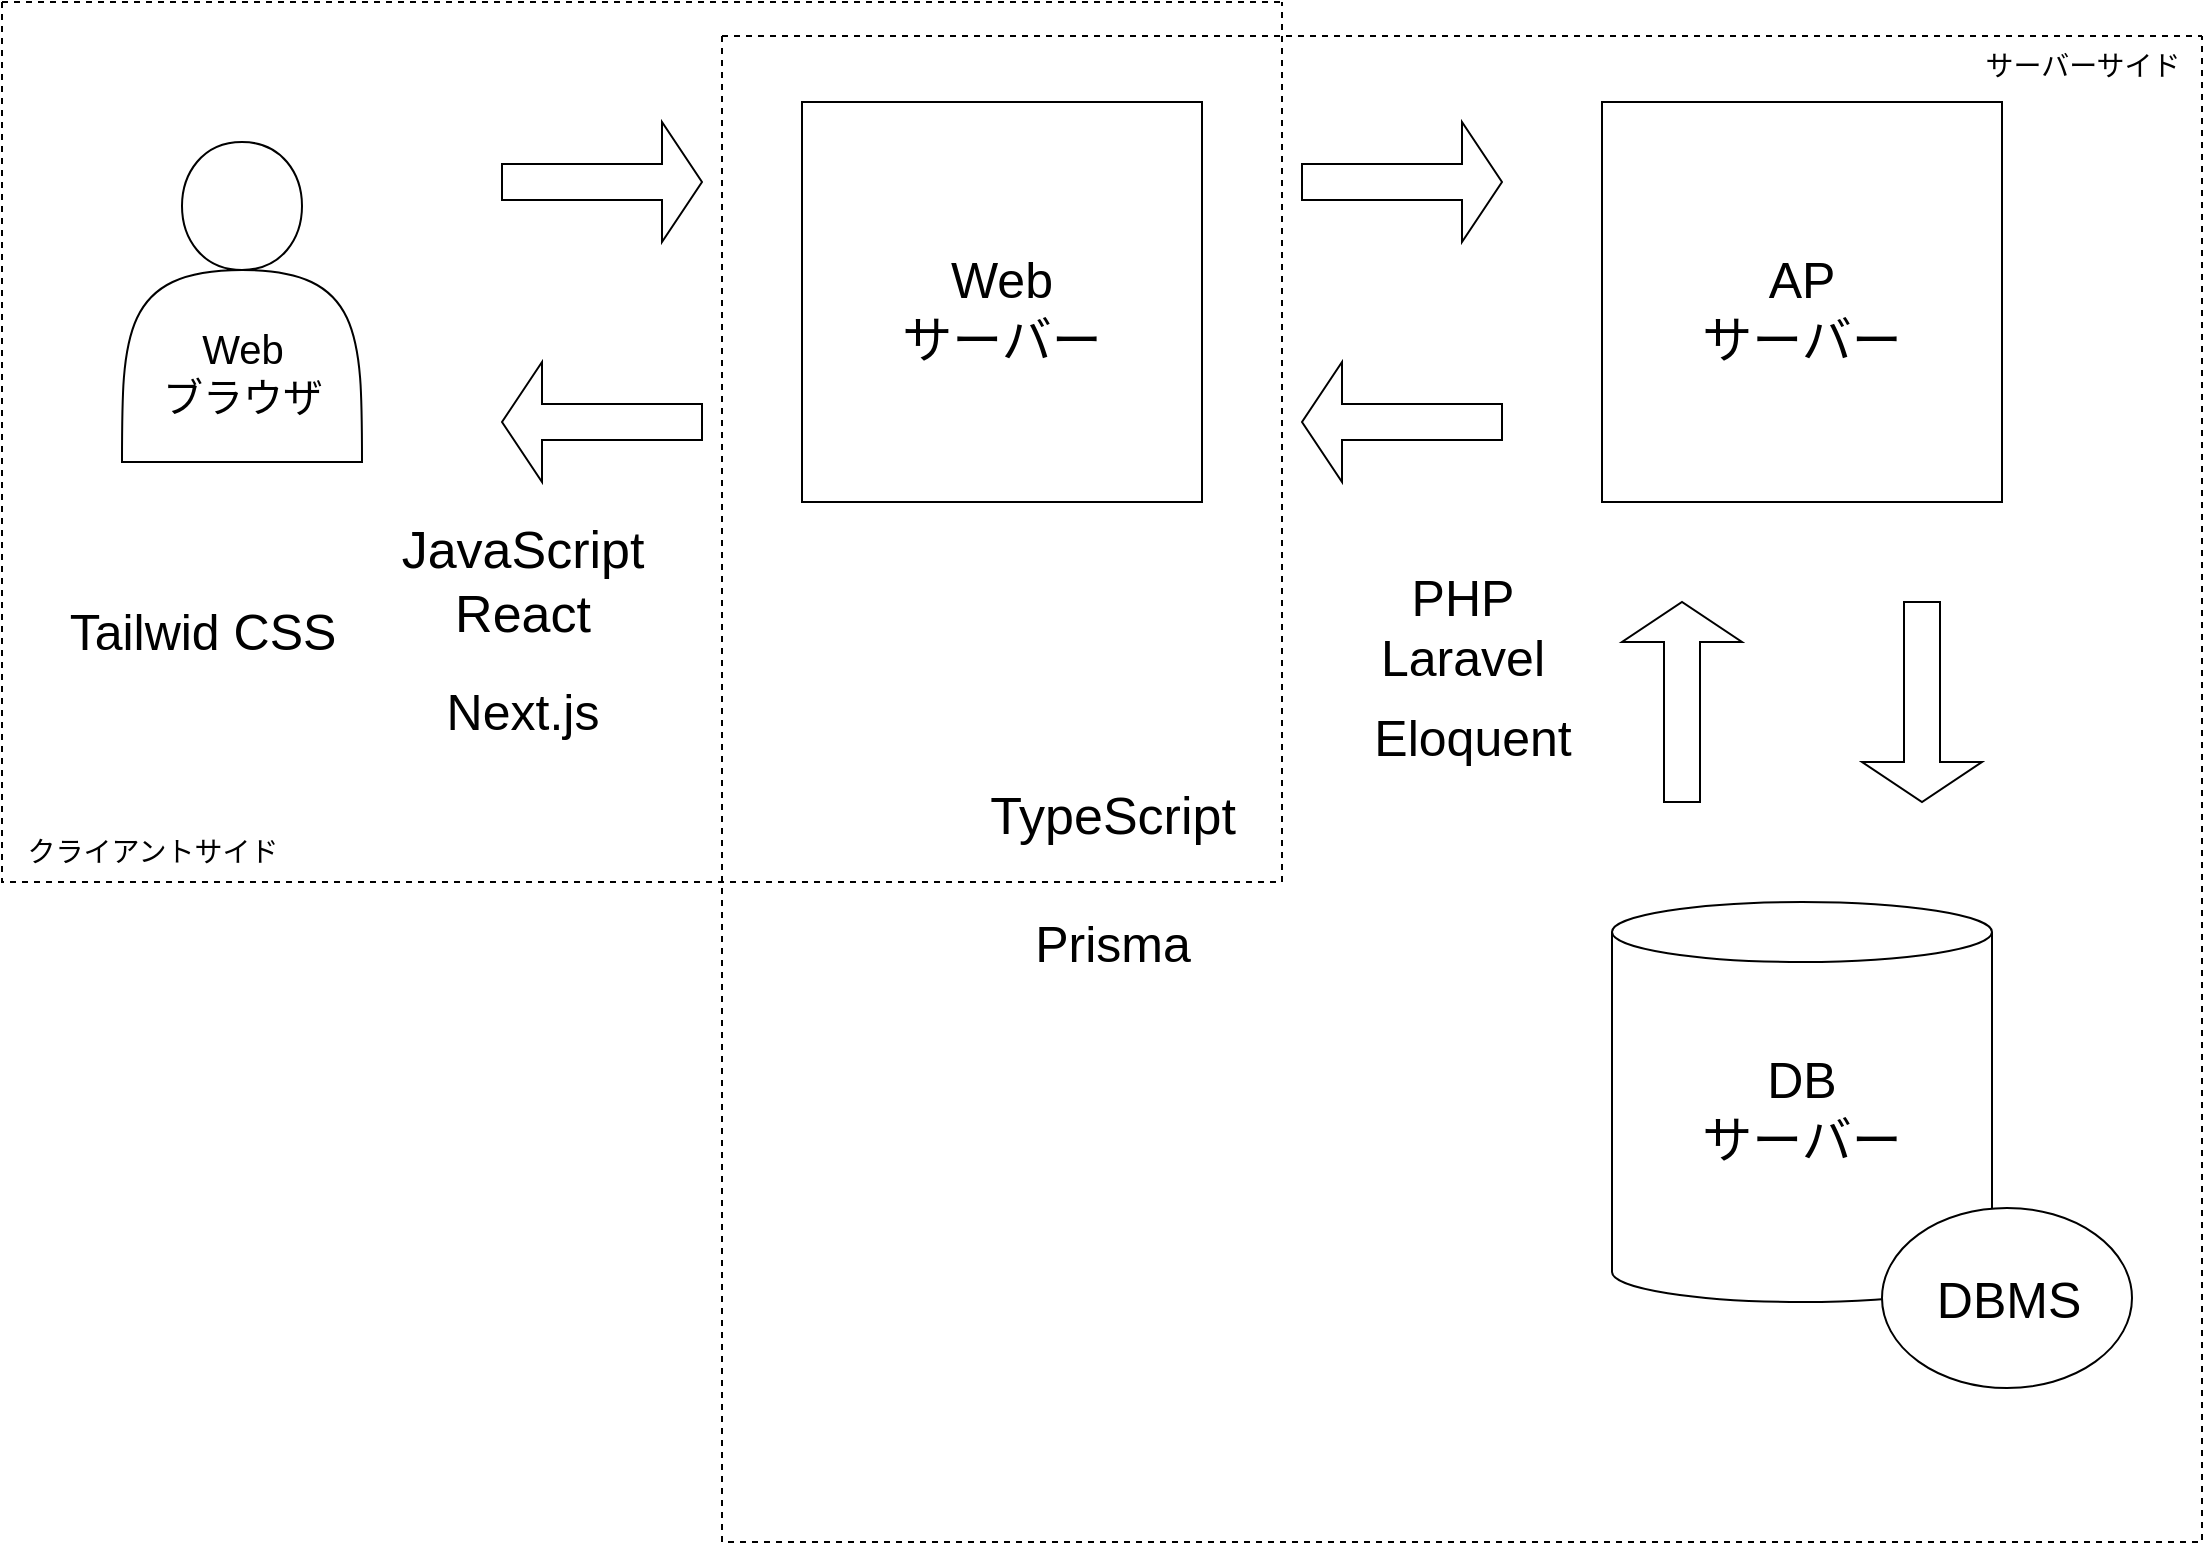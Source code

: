<mxfile>
    <diagram id="C2ngzi0zYhqOuTJ3DMhD" name="ページ1">
        <mxGraphModel dx="1130" dy="825" grid="1" gridSize="10" guides="1" tooltips="1" connect="1" arrows="1" fold="1" page="1" pageScale="1" pageWidth="1169" pageHeight="827" math="0" shadow="0">
            <root>
                <mxCell id="0"/>
                <mxCell id="1" parent="0"/>
                <mxCell id="6" value="" style="whiteSpace=wrap;html=1;aspect=fixed;" parent="1" vertex="1">
                    <mxGeometry x="440" y="80" width="200" height="200" as="geometry"/>
                </mxCell>
                <mxCell id="12" value="" style="whiteSpace=wrap;html=1;aspect=fixed;" parent="1" vertex="1">
                    <mxGeometry x="840" y="80" width="200" height="200" as="geometry"/>
                </mxCell>
                <mxCell id="18" value="" style="shape=cylinder3;whiteSpace=wrap;html=1;boundedLbl=1;backgroundOutline=1;size=15;" parent="1" vertex="1">
                    <mxGeometry x="845" y="480" width="190" height="200" as="geometry"/>
                </mxCell>
                <mxCell id="19" value="" style="swimlane;startSize=0;dashed=1;" parent="1" vertex="1">
                    <mxGeometry x="40" y="30" width="640" height="440" as="geometry"/>
                </mxCell>
                <mxCell id="7" value="" style="shape=actor;whiteSpace=wrap;html=1;" parent="19" vertex="1">
                    <mxGeometry x="60" y="70" width="120" height="160" as="geometry"/>
                </mxCell>
                <mxCell id="48" value="&lt;span style=&quot;font-size: 26px;&quot;&gt;JavaScript&lt;/span&gt;&lt;br style=&quot;font-size: 26px;&quot;&gt;&lt;span style=&quot;font-size: 26px;&quot;&gt;React&lt;/span&gt;" style="text;html=1;align=center;verticalAlign=middle;resizable=0;points=[];autosize=1;strokeColor=none;fillColor=none;fontSize=25;" parent="19" vertex="1">
                    <mxGeometry x="190" y="250" width="140" height="80" as="geometry"/>
                </mxCell>
                <mxCell id="52" value="Next.js" style="text;html=1;align=center;verticalAlign=middle;resizable=0;points=[];autosize=1;strokeColor=none;fillColor=none;fontSize=25;" parent="19" vertex="1">
                    <mxGeometry x="210" y="334" width="100" height="40" as="geometry"/>
                </mxCell>
                <mxCell id="54" value="Tailwid CSS" style="text;html=1;align=center;verticalAlign=middle;resizable=0;points=[];autosize=1;strokeColor=none;fillColor=none;fontSize=25;" parent="19" vertex="1">
                    <mxGeometry x="20" y="294" width="160" height="40" as="geometry"/>
                </mxCell>
                <mxCell id="55" value="Web&lt;br&gt;ブラウザ" style="text;html=1;align=center;verticalAlign=middle;resizable=0;points=[];autosize=1;strokeColor=none;fillColor=none;fontSize=20;" parent="19" vertex="1">
                    <mxGeometry x="70" y="155" width="100" height="60" as="geometry"/>
                </mxCell>
                <mxCell id="56" value="クライアントサイド" style="text;html=1;align=center;verticalAlign=middle;resizable=0;points=[];autosize=1;strokeColor=none;fillColor=none;fontSize=14;" vertex="1" parent="19">
                    <mxGeometry y="410" width="150" height="30" as="geometry"/>
                </mxCell>
                <mxCell id="20" value="" style="swimlane;startSize=0;dashed=1;fontSize=9;" parent="1" vertex="1">
                    <mxGeometry x="400" y="47" width="740" height="753" as="geometry"/>
                </mxCell>
                <mxCell id="34" value="Web&lt;br style=&quot;font-size: 25px;&quot;&gt;サーバー" style="text;html=1;strokeColor=none;fillColor=none;align=center;verticalAlign=middle;whiteSpace=wrap;rounded=0;fontSize=25;" parent="20" vertex="1">
                    <mxGeometry x="85" y="103" width="110" height="65" as="geometry"/>
                </mxCell>
                <mxCell id="35" value="AP&lt;br&gt;サーバー" style="text;html=1;strokeColor=none;fillColor=none;align=center;verticalAlign=middle;whiteSpace=wrap;rounded=0;fontSize=25;" parent="20" vertex="1">
                    <mxGeometry x="485" y="103" width="110" height="65" as="geometry"/>
                </mxCell>
                <mxCell id="42" value="" style="ellipse;whiteSpace=wrap;html=1;fontSize=30;" parent="20" vertex="1">
                    <mxGeometry x="580" y="586" width="125" height="90" as="geometry"/>
                </mxCell>
                <mxCell id="44" value="DBMS" style="text;html=1;align=center;verticalAlign=middle;resizable=0;points=[];autosize=1;strokeColor=none;fillColor=none;fontSize=25;" parent="20" vertex="1">
                    <mxGeometry x="592.5" y="611" width="100" height="40" as="geometry"/>
                </mxCell>
                <mxCell id="45" value="TypeScript" style="text;html=1;align=center;verticalAlign=middle;resizable=0;points=[];autosize=1;strokeColor=none;fillColor=none;fontSize=26;" parent="20" vertex="1">
                    <mxGeometry x="120" y="370" width="150" height="40" as="geometry"/>
                </mxCell>
                <mxCell id="50" value="PHP&lt;br&gt;Laravel" style="text;html=1;align=center;verticalAlign=middle;resizable=0;points=[];autosize=1;strokeColor=none;fillColor=none;fontSize=25;" parent="20" vertex="1">
                    <mxGeometry x="315" y="260" width="110" height="70" as="geometry"/>
                </mxCell>
                <mxCell id="51" value="Eloquent" style="text;html=1;align=center;verticalAlign=middle;resizable=0;points=[];autosize=1;strokeColor=none;fillColor=none;fontSize=25;" parent="20" vertex="1">
                    <mxGeometry x="315" y="330" width="120" height="40" as="geometry"/>
                </mxCell>
                <mxCell id="53" value="Prisma" style="text;html=1;align=center;verticalAlign=middle;resizable=0;points=[];autosize=1;strokeColor=none;fillColor=none;fontSize=25;" parent="20" vertex="1">
                    <mxGeometry x="145" y="433" width="100" height="40" as="geometry"/>
                </mxCell>
                <mxCell id="57" value="サーバーサイド" style="text;html=1;align=center;verticalAlign=middle;resizable=0;points=[];autosize=1;strokeColor=none;fillColor=none;fontSize=14;" vertex="1" parent="20">
                    <mxGeometry x="620" width="120" height="30" as="geometry"/>
                </mxCell>
                <mxCell id="26" value="" style="shape=singleArrow;whiteSpace=wrap;html=1;" parent="1" vertex="1">
                    <mxGeometry x="290" y="90" width="100" height="60" as="geometry"/>
                </mxCell>
                <mxCell id="27" value="" style="shape=singleArrow;direction=west;whiteSpace=wrap;html=1;" parent="1" vertex="1">
                    <mxGeometry x="290" y="210" width="100" height="60" as="geometry"/>
                </mxCell>
                <mxCell id="28" value="" style="shape=singleArrow;whiteSpace=wrap;html=1;" parent="1" vertex="1">
                    <mxGeometry x="690" y="90" width="100" height="60" as="geometry"/>
                </mxCell>
                <mxCell id="29" value="" style="shape=singleArrow;direction=west;whiteSpace=wrap;html=1;" parent="1" vertex="1">
                    <mxGeometry x="690" y="210" width="100" height="60" as="geometry"/>
                </mxCell>
                <mxCell id="31" value="" style="shape=singleArrow;direction=north;whiteSpace=wrap;html=1;" parent="1" vertex="1">
                    <mxGeometry x="850" y="330" width="60" height="100" as="geometry"/>
                </mxCell>
                <mxCell id="32" value="" style="shape=singleArrow;direction=south;whiteSpace=wrap;html=1;" parent="1" vertex="1">
                    <mxGeometry x="970" y="330" width="60" height="100" as="geometry"/>
                </mxCell>
                <mxCell id="58" value="DB&lt;br&gt;サーバー" style="text;html=1;strokeColor=none;fillColor=none;align=center;verticalAlign=middle;whiteSpace=wrap;rounded=0;fontSize=25;" vertex="1" parent="1">
                    <mxGeometry x="885" y="550" width="110" height="65" as="geometry"/>
                </mxCell>
            </root>
        </mxGraphModel>
    </diagram>
</mxfile>